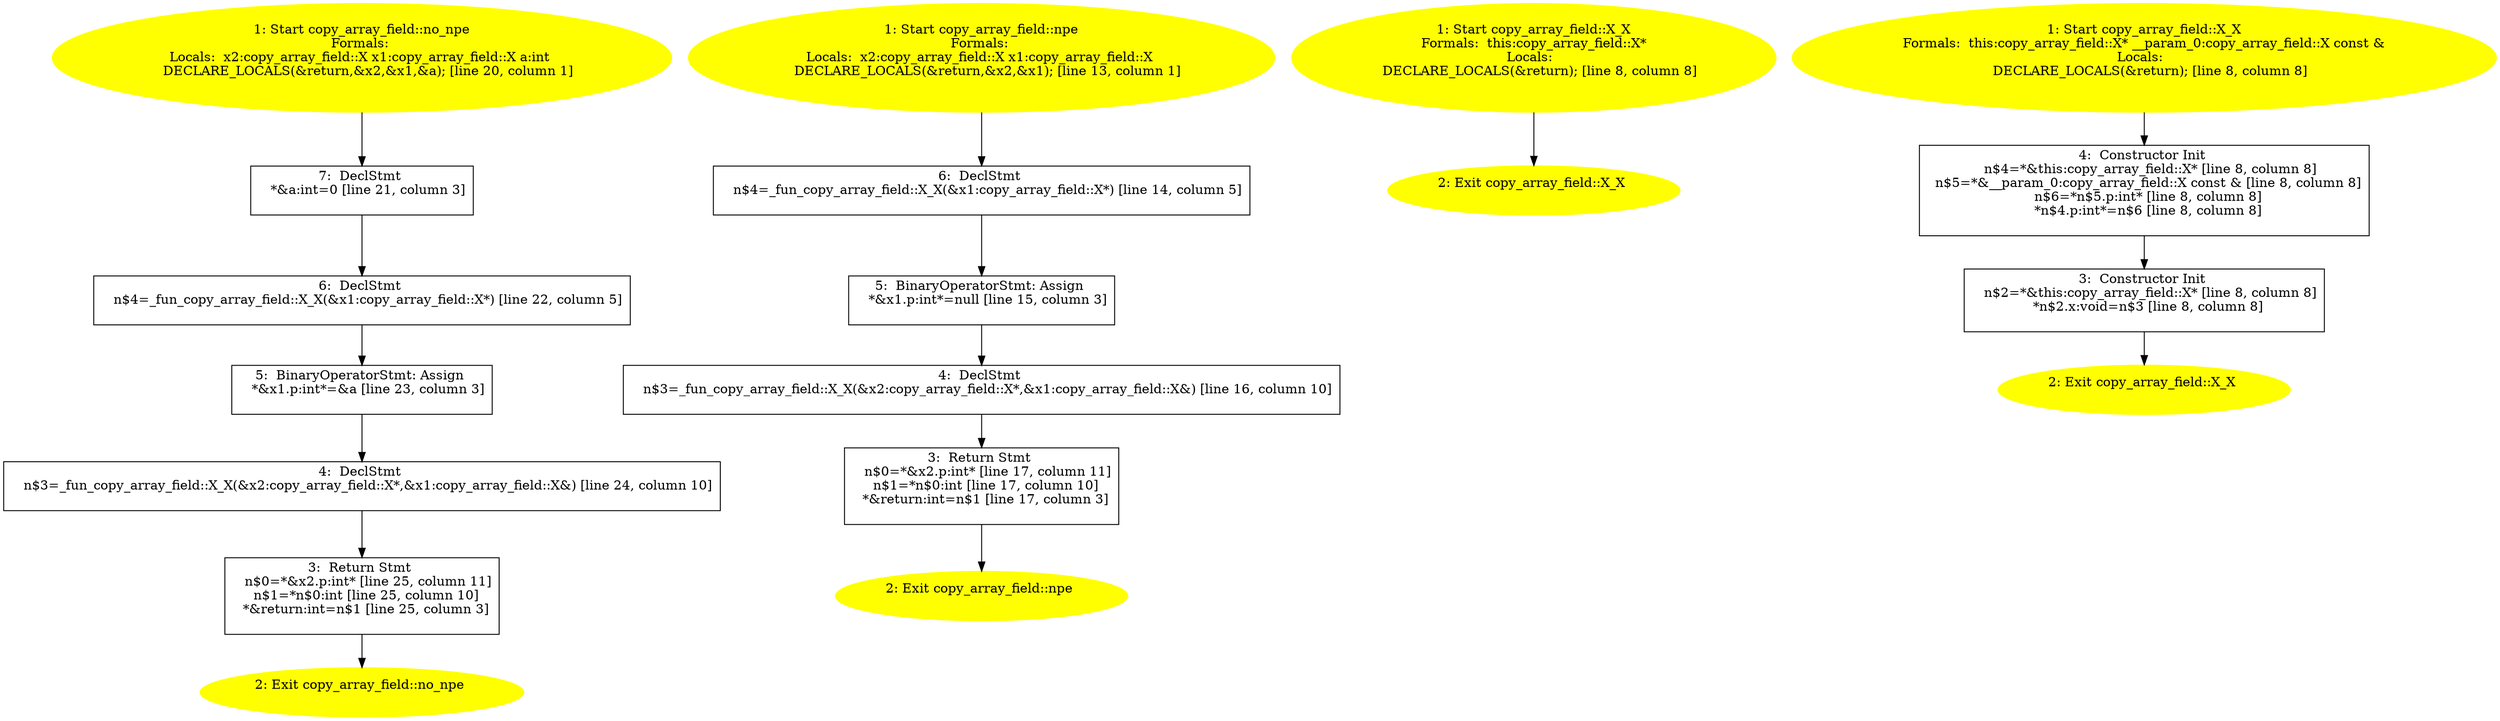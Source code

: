 /* @generated */
digraph cfg {
"no_npe#copy_array_field#15879390968573954131.8ea76552f08038187f112d283020a67e_1" [label="1: Start copy_array_field::no_npe\nFormals: \nLocals:  x2:copy_array_field::X x1:copy_array_field::X a:int \n   DECLARE_LOCALS(&return,&x2,&x1,&a); [line 20, column 1]\n " color=yellow style=filled]
	

	 "no_npe#copy_array_field#15879390968573954131.8ea76552f08038187f112d283020a67e_1" -> "no_npe#copy_array_field#15879390968573954131.8ea76552f08038187f112d283020a67e_7" ;
"no_npe#copy_array_field#15879390968573954131.8ea76552f08038187f112d283020a67e_2" [label="2: Exit copy_array_field::no_npe \n  " color=yellow style=filled]
	

"no_npe#copy_array_field#15879390968573954131.8ea76552f08038187f112d283020a67e_3" [label="3:  Return Stmt \n   n$0=*&x2.p:int* [line 25, column 11]\n  n$1=*n$0:int [line 25, column 10]\n  *&return:int=n$1 [line 25, column 3]\n " shape="box"]
	

	 "no_npe#copy_array_field#15879390968573954131.8ea76552f08038187f112d283020a67e_3" -> "no_npe#copy_array_field#15879390968573954131.8ea76552f08038187f112d283020a67e_2" ;
"no_npe#copy_array_field#15879390968573954131.8ea76552f08038187f112d283020a67e_4" [label="4:  DeclStmt \n   n$3=_fun_copy_array_field::X_X(&x2:copy_array_field::X*,&x1:copy_array_field::X&) [line 24, column 10]\n " shape="box"]
	

	 "no_npe#copy_array_field#15879390968573954131.8ea76552f08038187f112d283020a67e_4" -> "no_npe#copy_array_field#15879390968573954131.8ea76552f08038187f112d283020a67e_3" ;
"no_npe#copy_array_field#15879390968573954131.8ea76552f08038187f112d283020a67e_5" [label="5:  BinaryOperatorStmt: Assign \n   *&x1.p:int*=&a [line 23, column 3]\n " shape="box"]
	

	 "no_npe#copy_array_field#15879390968573954131.8ea76552f08038187f112d283020a67e_5" -> "no_npe#copy_array_field#15879390968573954131.8ea76552f08038187f112d283020a67e_4" ;
"no_npe#copy_array_field#15879390968573954131.8ea76552f08038187f112d283020a67e_6" [label="6:  DeclStmt \n   n$4=_fun_copy_array_field::X_X(&x1:copy_array_field::X*) [line 22, column 5]\n " shape="box"]
	

	 "no_npe#copy_array_field#15879390968573954131.8ea76552f08038187f112d283020a67e_6" -> "no_npe#copy_array_field#15879390968573954131.8ea76552f08038187f112d283020a67e_5" ;
"no_npe#copy_array_field#15879390968573954131.8ea76552f08038187f112d283020a67e_7" [label="7:  DeclStmt \n   *&a:int=0 [line 21, column 3]\n " shape="box"]
	

	 "no_npe#copy_array_field#15879390968573954131.8ea76552f08038187f112d283020a67e_7" -> "no_npe#copy_array_field#15879390968573954131.8ea76552f08038187f112d283020a67e_6" ;
"npe#copy_array_field#77301322902488828.946ed5a43ad43585633fa030996f9ad5_1" [label="1: Start copy_array_field::npe\nFormals: \nLocals:  x2:copy_array_field::X x1:copy_array_field::X \n   DECLARE_LOCALS(&return,&x2,&x1); [line 13, column 1]\n " color=yellow style=filled]
	

	 "npe#copy_array_field#77301322902488828.946ed5a43ad43585633fa030996f9ad5_1" -> "npe#copy_array_field#77301322902488828.946ed5a43ad43585633fa030996f9ad5_6" ;
"npe#copy_array_field#77301322902488828.946ed5a43ad43585633fa030996f9ad5_2" [label="2: Exit copy_array_field::npe \n  " color=yellow style=filled]
	

"npe#copy_array_field#77301322902488828.946ed5a43ad43585633fa030996f9ad5_3" [label="3:  Return Stmt \n   n$0=*&x2.p:int* [line 17, column 11]\n  n$1=*n$0:int [line 17, column 10]\n  *&return:int=n$1 [line 17, column 3]\n " shape="box"]
	

	 "npe#copy_array_field#77301322902488828.946ed5a43ad43585633fa030996f9ad5_3" -> "npe#copy_array_field#77301322902488828.946ed5a43ad43585633fa030996f9ad5_2" ;
"npe#copy_array_field#77301322902488828.946ed5a43ad43585633fa030996f9ad5_4" [label="4:  DeclStmt \n   n$3=_fun_copy_array_field::X_X(&x2:copy_array_field::X*,&x1:copy_array_field::X&) [line 16, column 10]\n " shape="box"]
	

	 "npe#copy_array_field#77301322902488828.946ed5a43ad43585633fa030996f9ad5_4" -> "npe#copy_array_field#77301322902488828.946ed5a43ad43585633fa030996f9ad5_3" ;
"npe#copy_array_field#77301322902488828.946ed5a43ad43585633fa030996f9ad5_5" [label="5:  BinaryOperatorStmt: Assign \n   *&x1.p:int*=null [line 15, column 3]\n " shape="box"]
	

	 "npe#copy_array_field#77301322902488828.946ed5a43ad43585633fa030996f9ad5_5" -> "npe#copy_array_field#77301322902488828.946ed5a43ad43585633fa030996f9ad5_4" ;
"npe#copy_array_field#77301322902488828.946ed5a43ad43585633fa030996f9ad5_6" [label="6:  DeclStmt \n   n$4=_fun_copy_array_field::X_X(&x1:copy_array_field::X*) [line 14, column 5]\n " shape="box"]
	

	 "npe#copy_array_field#77301322902488828.946ed5a43ad43585633fa030996f9ad5_6" -> "npe#copy_array_field#77301322902488828.946ed5a43ad43585633fa030996f9ad5_5" ;
"X#X#copy_array_field#{13837822965298396151}.45edc461c1975571aa48e5a08cc73f08_1" [label="1: Start copy_array_field::X_X\nFormals:  this:copy_array_field::X*\nLocals:  \n   DECLARE_LOCALS(&return); [line 8, column 8]\n " color=yellow style=filled]
	

	 "X#X#copy_array_field#{13837822965298396151}.45edc461c1975571aa48e5a08cc73f08_1" -> "X#X#copy_array_field#{13837822965298396151}.45edc461c1975571aa48e5a08cc73f08_2" ;
"X#X#copy_array_field#{13837822965298396151}.45edc461c1975571aa48e5a08cc73f08_2" [label="2: Exit copy_array_field::X_X \n  " color=yellow style=filled]
	

"X#X#copy_array_field#{17703731918757231564|constexpr}.ab45982a069b7b3a582b1d4796205cce_1" [label="1: Start copy_array_field::X_X\nFormals:  this:copy_array_field::X* __param_0:copy_array_field::X const &\nLocals:  \n   DECLARE_LOCALS(&return); [line 8, column 8]\n " color=yellow style=filled]
	

	 "X#X#copy_array_field#{17703731918757231564|constexpr}.ab45982a069b7b3a582b1d4796205cce_1" -> "X#X#copy_array_field#{17703731918757231564|constexpr}.ab45982a069b7b3a582b1d4796205cce_4" ;
"X#X#copy_array_field#{17703731918757231564|constexpr}.ab45982a069b7b3a582b1d4796205cce_2" [label="2: Exit copy_array_field::X_X \n  " color=yellow style=filled]
	

"X#X#copy_array_field#{17703731918757231564|constexpr}.ab45982a069b7b3a582b1d4796205cce_3" [label="3:  Constructor Init \n   n$2=*&this:copy_array_field::X* [line 8, column 8]\n  *n$2.x:void=n$3 [line 8, column 8]\n " shape="box"]
	

	 "X#X#copy_array_field#{17703731918757231564|constexpr}.ab45982a069b7b3a582b1d4796205cce_3" -> "X#X#copy_array_field#{17703731918757231564|constexpr}.ab45982a069b7b3a582b1d4796205cce_2" ;
"X#X#copy_array_field#{17703731918757231564|constexpr}.ab45982a069b7b3a582b1d4796205cce_4" [label="4:  Constructor Init \n   n$4=*&this:copy_array_field::X* [line 8, column 8]\n  n$5=*&__param_0:copy_array_field::X const & [line 8, column 8]\n  n$6=*n$5.p:int* [line 8, column 8]\n  *n$4.p:int*=n$6 [line 8, column 8]\n " shape="box"]
	

	 "X#X#copy_array_field#{17703731918757231564|constexpr}.ab45982a069b7b3a582b1d4796205cce_4" -> "X#X#copy_array_field#{17703731918757231564|constexpr}.ab45982a069b7b3a582b1d4796205cce_3" ;
}
